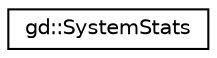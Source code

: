 digraph "Graphical Class Hierarchy"
{
  edge [fontname="Helvetica",fontsize="10",labelfontname="Helvetica",labelfontsize="10"];
  node [fontname="Helvetica",fontsize="10",shape=record];
  rankdir="LR";
  Node1 [label="gd::SystemStats",height=0.2,width=0.4,color="black", fillcolor="white", style="filled",URL="$classgd_1_1_system_stats.html",tooltip="Tool class to provide information about the system. "];
}
